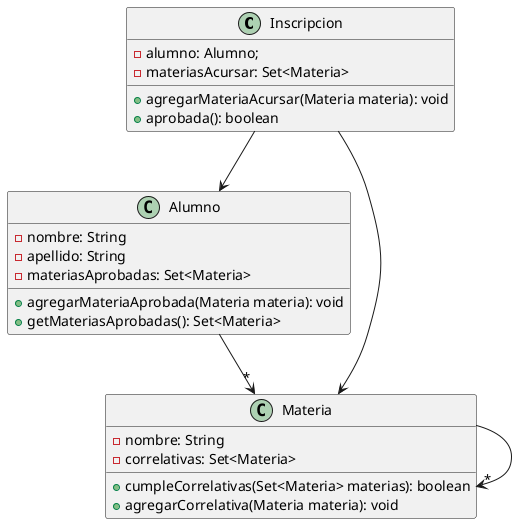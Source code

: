 @startuml

Inscripcion --> Alumno
Inscripcion --> Materia
Alumno -->"*" Materia
Materia -->"*" Materia

class Inscripcion {

    - alumno: Alumno;
    - materiasAcursar: Set<Materia>

    +agregarMateriaAcursar(Materia materia): void
    +aprobada(): boolean
}

class Alumno{

    - nombre: String
    - apellido: String
    - materiasAprobadas: Set<Materia>

    +agregarMateriaAprobada(Materia materia): void
    +getMateriasAprobadas(): Set<Materia>
}

class Materia{

    -nombre: String
    -correlativas: Set<Materia>

    +cumpleCorrelativas(Set<Materia> materias): boolean
    +agregarCorrelativa(Materia materia): void
}
@enduml